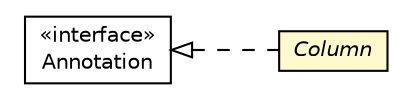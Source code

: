 #!/usr/local/bin/dot
#
# Class diagram 
# Generated by UMLGraph version R5_6-24-gf6e263 (http://www.umlgraph.org/)
#

digraph G {
	edge [fontname="Helvetica",fontsize=10,labelfontname="Helvetica",labelfontsize=10];
	node [fontname="Helvetica",fontsize=10,shape=plaintext];
	nodesep=0.25;
	ranksep=0.5;
	rankdir=LR;
	// com.gwtplatform.carstore.client.columninitializer.Column
	c139542 [label=<<table title="com.gwtplatform.carstore.client.columninitializer.Column" border="0" cellborder="1" cellspacing="0" cellpadding="2" port="p" bgcolor="lemonChiffon" href="./Column.html">
		<tr><td><table border="0" cellspacing="0" cellpadding="1">
<tr><td align="center" balign="center"><font face="Helvetica-Oblique"> Column </font></td></tr>
		</table></td></tr>
		</table>>, URL="./Column.html", fontname="Helvetica", fontcolor="black", fontsize=10.0];
	//com.gwtplatform.carstore.client.columninitializer.Column implements java.lang.annotation.Annotation
	c139640:p -> c139542:p [dir=back,arrowtail=empty,style=dashed];
	// java.lang.annotation.Annotation
	c139640 [label=<<table title="java.lang.annotation.Annotation" border="0" cellborder="1" cellspacing="0" cellpadding="2" port="p" href="http://download.oracle.com/javase/6/docs/api/java/lang/annotation/Annotation.html">
		<tr><td><table border="0" cellspacing="0" cellpadding="1">
<tr><td align="center" balign="center"> &#171;interface&#187; </td></tr>
<tr><td align="center" balign="center"> Annotation </td></tr>
		</table></td></tr>
		</table>>, URL="http://download.oracle.com/javase/6/docs/api/java/lang/annotation/Annotation.html", fontname="Helvetica", fontcolor="black", fontsize=10.0];
}

